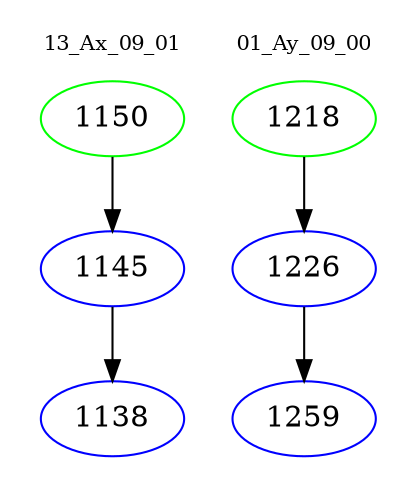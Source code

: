 digraph{
subgraph cluster_0 {
color = white
label = "13_Ax_09_01";
fontsize=10;
T0_1150 [label="1150", color="green"]
T0_1150 -> T0_1145 [color="black"]
T0_1145 [label="1145", color="blue"]
T0_1145 -> T0_1138 [color="black"]
T0_1138 [label="1138", color="blue"]
}
subgraph cluster_1 {
color = white
label = "01_Ay_09_00";
fontsize=10;
T1_1218 [label="1218", color="green"]
T1_1218 -> T1_1226 [color="black"]
T1_1226 [label="1226", color="blue"]
T1_1226 -> T1_1259 [color="black"]
T1_1259 [label="1259", color="blue"]
}
}
